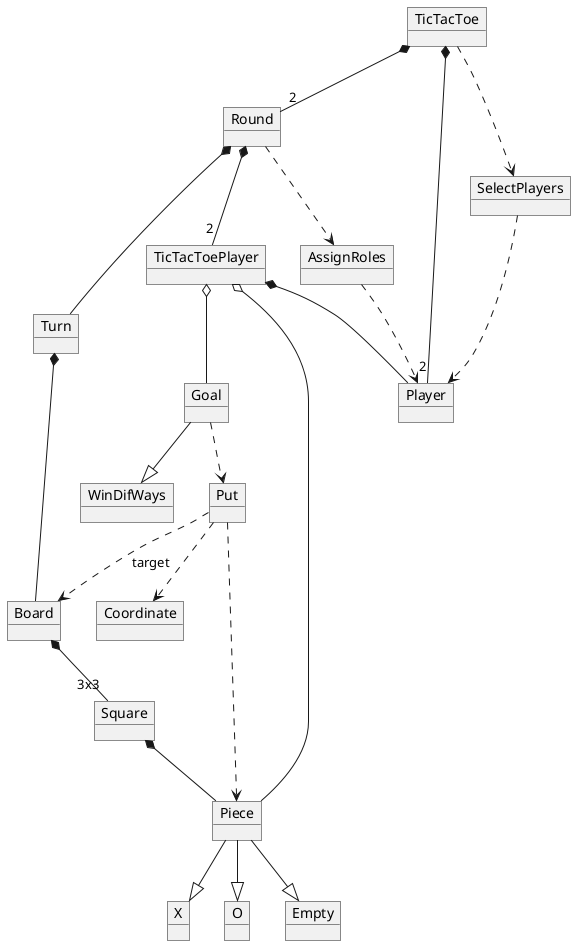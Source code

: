 @startuml vocabularyTicTacToe

object TicTacToe
object Round
object Turn
object Player
object Goal 
object Board
object WinDifWays
object Put
Object Coordinate
Object Square
object Piece
object X
object O
object Empty
object TicTacToePlayer
object SelectPlayers
object AssignRoles

TicTacToe *--"2" Player
TicTacToe *--"2" Round

Round *-- Turn
Round *--"2" TicTacToePlayer

TicTacToePlayer *-- Player
TicTacToePlayer o-- Piece
TicTacToePlayer o-- Goal
Goal --|> WinDifWays
Goal ..> Put
Put ..> Board:target
Put ..> Coordinate
Put ..> Piece

Board *--"3x3" Square
Square *-- Piece  


Turn *-- Board

Piece --|> X
Piece --|> O
Piece --|> Empty

TicTacToe ..> SelectPlayers
SelectPlayers ..> Player
Round ..> AssignRoles
AssignRoles..> Player



@enduml